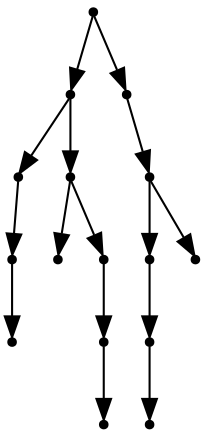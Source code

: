 digraph {
  15 [shape=point];
  8 [shape=point];
  2 [shape=point];
  1 [shape=point];
  0 [shape=point];
  7 [shape=point];
  3 [shape=point];
  6 [shape=point];
  5 [shape=point];
  4 [shape=point];
  14 [shape=point];
  13 [shape=point];
  11 [shape=point];
  10 [shape=point];
  9 [shape=point];
  12 [shape=point];
15 -> 8;
8 -> 2;
2 -> 1;
1 -> 0;
8 -> 7;
7 -> 3;
7 -> 6;
6 -> 5;
5 -> 4;
15 -> 14;
14 -> 13;
13 -> 11;
11 -> 10;
10 -> 9;
13 -> 12;
}
